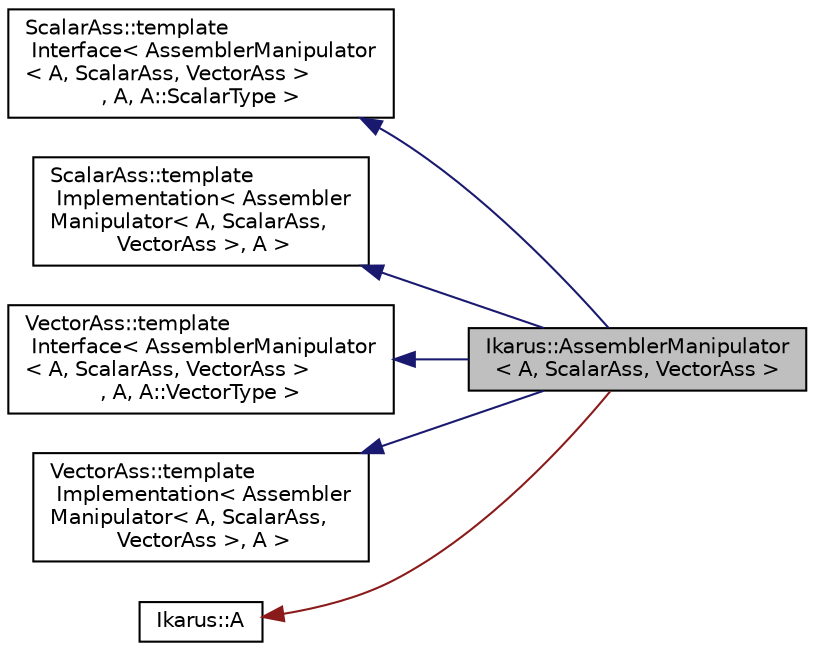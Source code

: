 digraph "Ikarus::AssemblerManipulator&lt; A, ScalarAss, VectorAss &gt;"
{
 // LATEX_PDF_SIZE
  edge [fontname="Helvetica",fontsize="10",labelfontname="Helvetica",labelfontsize="10"];
  node [fontname="Helvetica",fontsize="10",shape=record];
  rankdir="LR";
  Node1 [label="Ikarus::AssemblerManipulator\l\< A, ScalarAss, VectorAss \>",height=0.2,width=0.4,color="black", fillcolor="grey75", style="filled", fontcolor="black",tooltip=" "];
  Node2 -> Node1 [dir="back",color="midnightblue",fontsize="10",style="solid",fontname="Helvetica"];
  Node2 [label="ScalarAss::template\l Interface\< AssemblerManipulator\l\< A, ScalarAss, VectorAss \>\l, A, A::ScalarType \>",height=0.2,width=0.4,color="black", fillcolor="white", style="filled",tooltip=" "];
  Node3 -> Node1 [dir="back",color="midnightblue",fontsize="10",style="solid",fontname="Helvetica"];
  Node3 [label="ScalarAss::template\l Implementation\< Assembler\lManipulator\< A, ScalarAss,\l VectorAss \>, A \>",height=0.2,width=0.4,color="black", fillcolor="white", style="filled",tooltip=" "];
  Node4 -> Node1 [dir="back",color="midnightblue",fontsize="10",style="solid",fontname="Helvetica"];
  Node4 [label="VectorAss::template\l Interface\< AssemblerManipulator\l\< A, ScalarAss, VectorAss \>\l, A, A::VectorType \>",height=0.2,width=0.4,color="black", fillcolor="white", style="filled",tooltip=" "];
  Node5 -> Node1 [dir="back",color="midnightblue",fontsize="10",style="solid",fontname="Helvetica"];
  Node5 [label="VectorAss::template\l Implementation\< Assembler\lManipulator\< A, ScalarAss,\l VectorAss \>, A \>",height=0.2,width=0.4,color="black", fillcolor="white", style="filled",tooltip=" "];
  Node6 -> Node1 [dir="back",color="firebrick4",fontsize="10",style="solid",fontname="Helvetica"];
  Node6 [label="Ikarus::A",height=0.2,width=0.4,color="black", fillcolor="white", style="filled",tooltip=" "];
}
